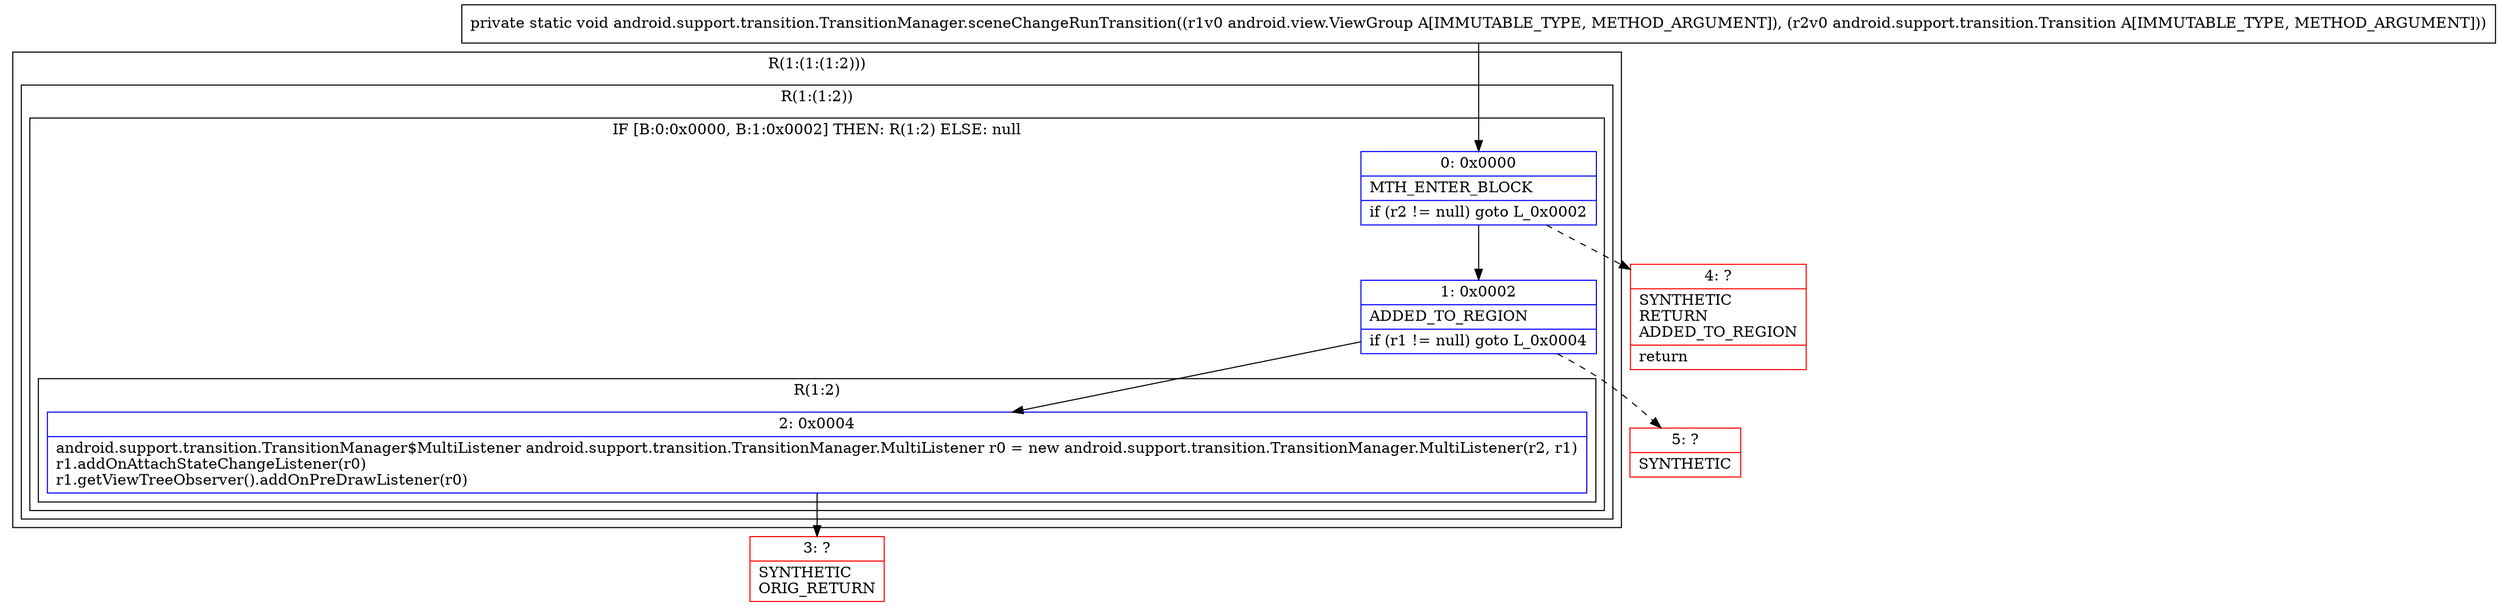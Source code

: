 digraph "CFG forandroid.support.transition.TransitionManager.sceneChangeRunTransition(Landroid\/view\/ViewGroup;Landroid\/support\/transition\/Transition;)V" {
subgraph cluster_Region_994824515 {
label = "R(1:(1:(1:2)))";
node [shape=record,color=blue];
subgraph cluster_Region_1913400509 {
label = "R(1:(1:2))";
node [shape=record,color=blue];
subgraph cluster_IfRegion_119605252 {
label = "IF [B:0:0x0000, B:1:0x0002] THEN: R(1:2) ELSE: null";
node [shape=record,color=blue];
Node_0 [shape=record,label="{0\:\ 0x0000|MTH_ENTER_BLOCK\l|if (r2 != null) goto L_0x0002\l}"];
Node_1 [shape=record,label="{1\:\ 0x0002|ADDED_TO_REGION\l|if (r1 != null) goto L_0x0004\l}"];
subgraph cluster_Region_2026422057 {
label = "R(1:2)";
node [shape=record,color=blue];
Node_2 [shape=record,label="{2\:\ 0x0004|android.support.transition.TransitionManager$MultiListener android.support.transition.TransitionManager.MultiListener r0 = new android.support.transition.TransitionManager.MultiListener(r2, r1)\lr1.addOnAttachStateChangeListener(r0)\lr1.getViewTreeObserver().addOnPreDrawListener(r0)\l}"];
}
}
}
}
Node_3 [shape=record,color=red,label="{3\:\ ?|SYNTHETIC\lORIG_RETURN\l}"];
Node_4 [shape=record,color=red,label="{4\:\ ?|SYNTHETIC\lRETURN\lADDED_TO_REGION\l|return\l}"];
Node_5 [shape=record,color=red,label="{5\:\ ?|SYNTHETIC\l}"];
MethodNode[shape=record,label="{private static void android.support.transition.TransitionManager.sceneChangeRunTransition((r1v0 android.view.ViewGroup A[IMMUTABLE_TYPE, METHOD_ARGUMENT]), (r2v0 android.support.transition.Transition A[IMMUTABLE_TYPE, METHOD_ARGUMENT])) }"];
MethodNode -> Node_0;
Node_0 -> Node_1;
Node_0 -> Node_4[style=dashed];
Node_1 -> Node_2;
Node_1 -> Node_5[style=dashed];
Node_2 -> Node_3;
}

